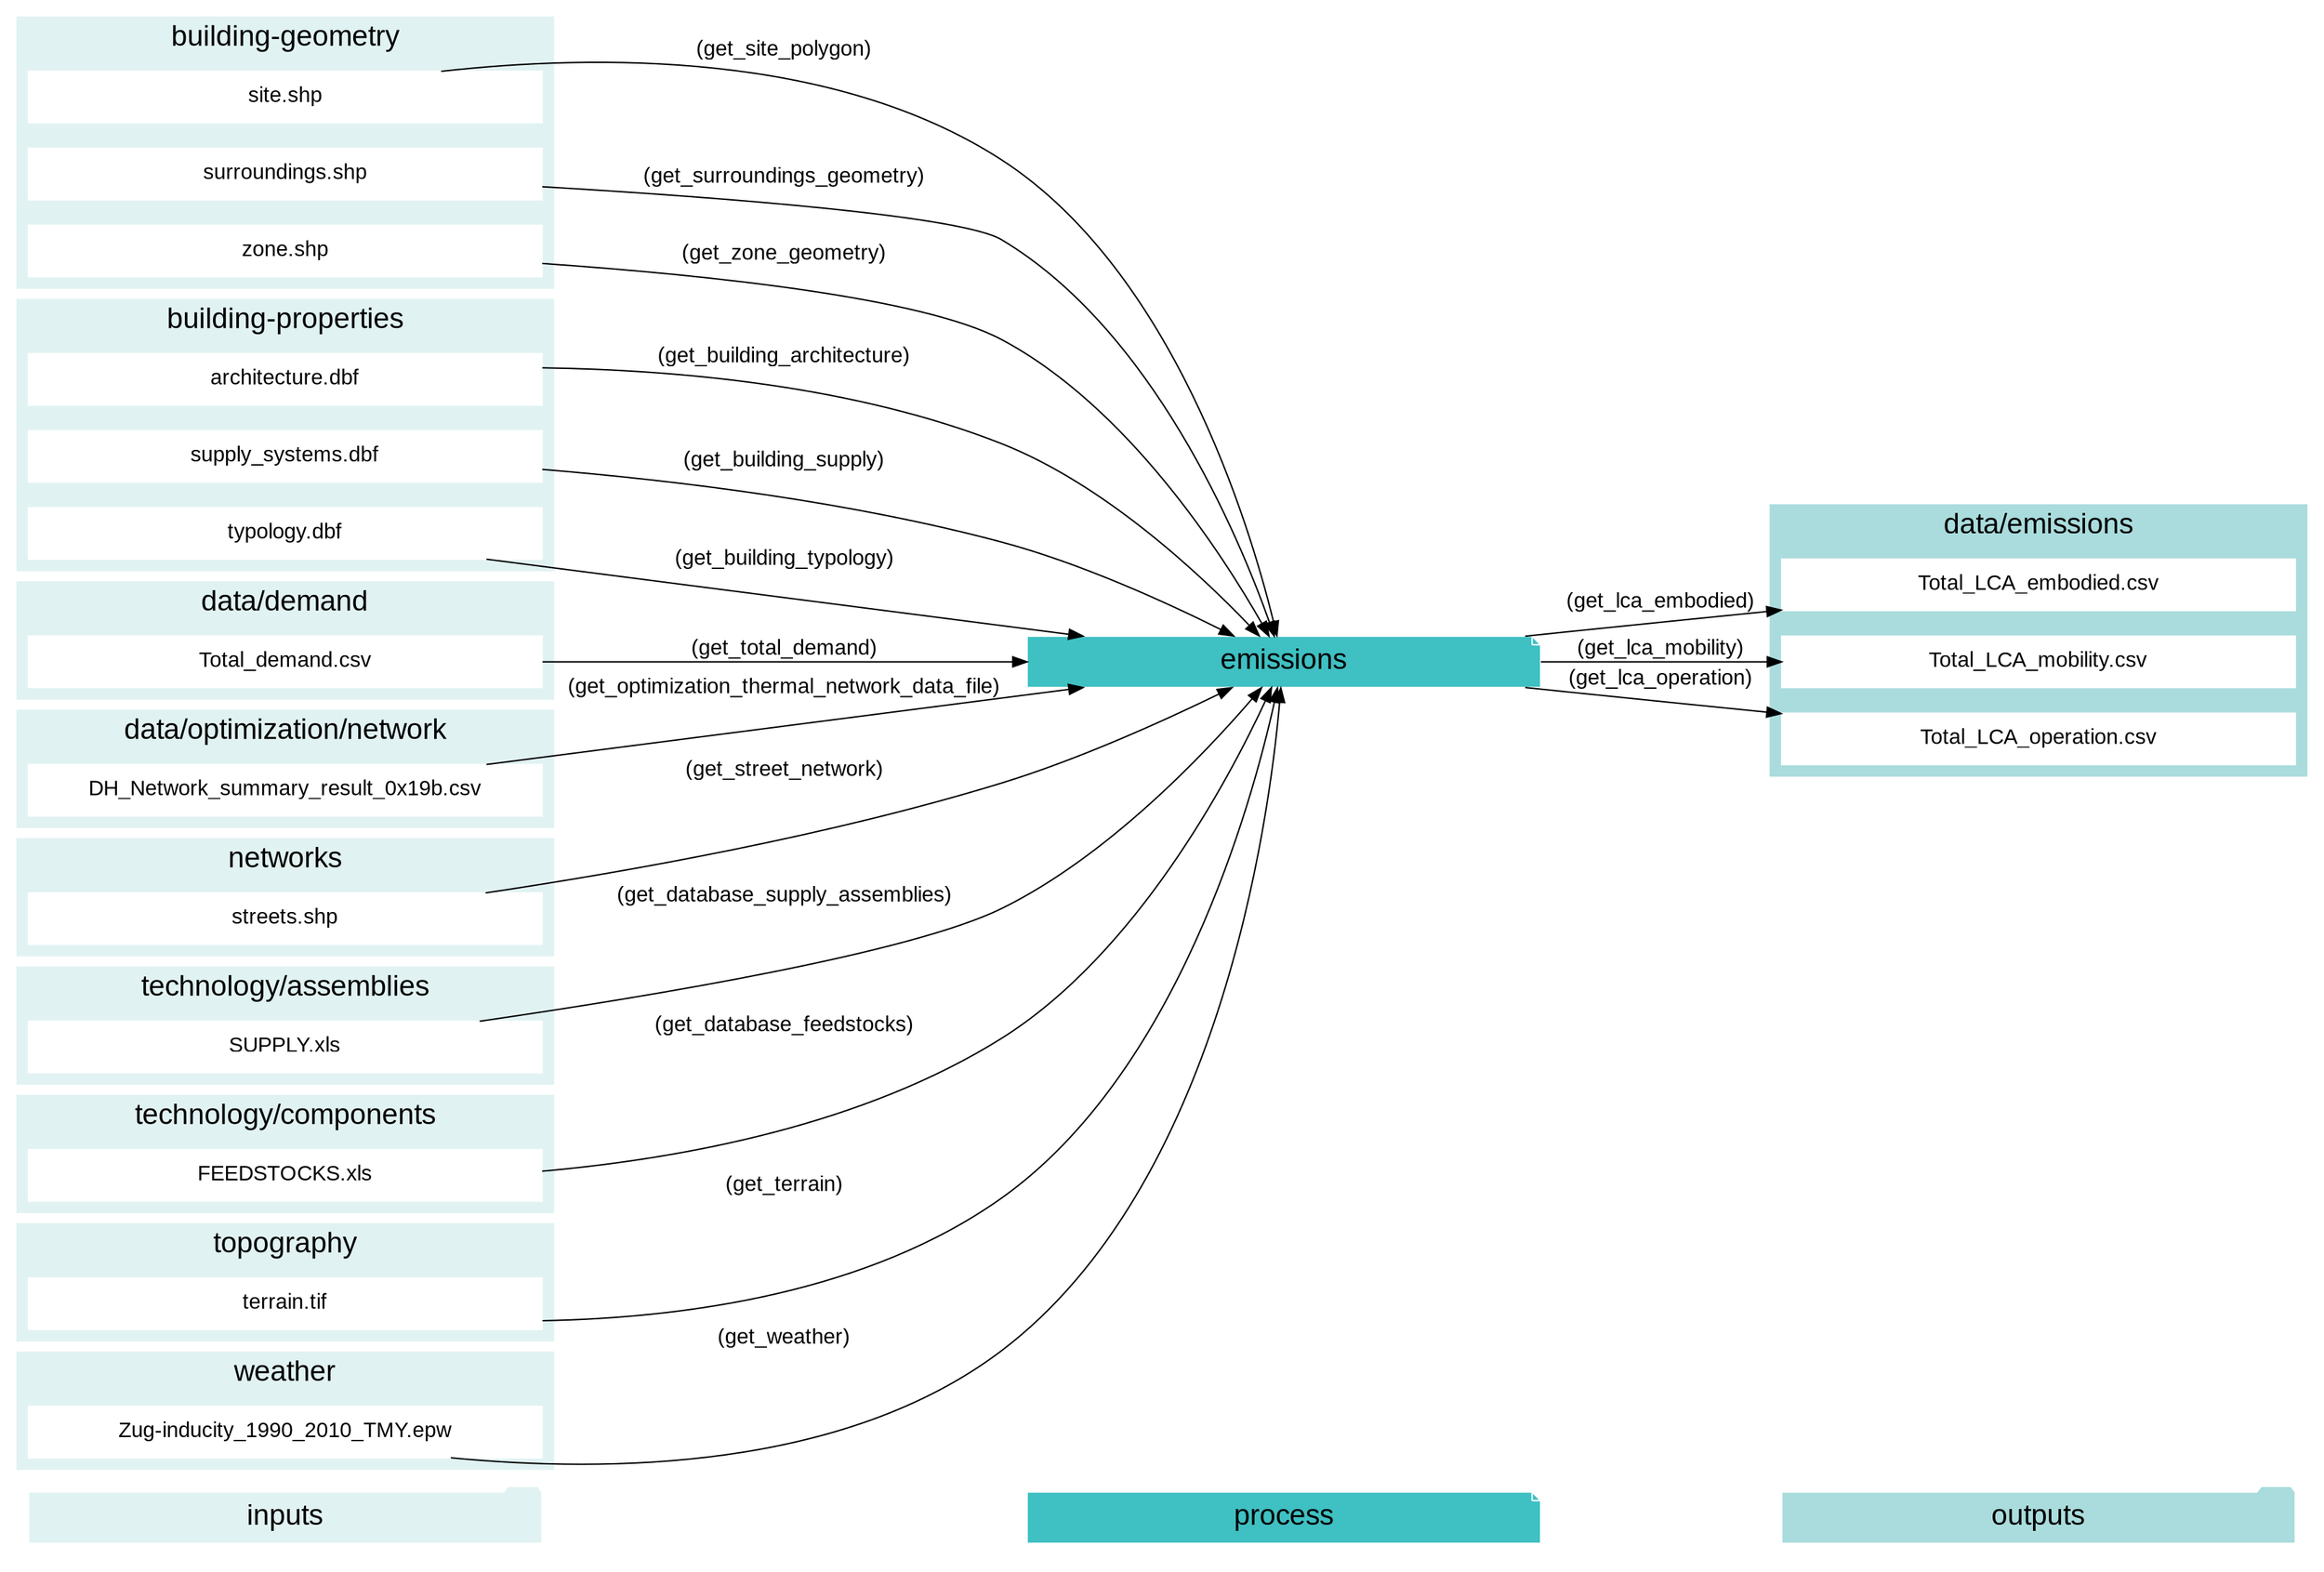 digraph trace_inputlocator {
    rankdir="LR";
    graph [overlap=false, fontname=arial];
    node [shape=box, style=filled, color=white, fontsize=15, fontname=arial, fixedsize=true, width=5];
    edge [fontname=arial, fontsize = 15]
    newrank=true
    subgraph cluster_legend {
    fontsize=25
    style=invis
    "process"[style=filled, fillcolor="#3FC0C2", shape=note, fontsize=20, fontname="arial"]
    "inputs" [style=filled, shape=folder, color=white, fillcolor="#E1F2F2", fontsize=20]
    "outputs"[style=filled, shape=folder, color=white, fillcolor="#aadcdd", fontsize=20]
    "inputs"->"process"[style=invis]
    "process"->"outputs"[style=invis]
    }
    "emissions"[style=filled, color=white, fillcolor="#3FC0C2", shape=note, fontsize=20, fontname=arial];
    subgraph cluster_0_in {
        style = filled;
        color = "#E1F2F2";
        fontsize = 20;
        rank=same;
        label="building-geometry";
        "site.shp"
        "surroundings.shp"
        "zone.shp"
    }
    subgraph cluster_1_in {
        style = filled;
        color = "#E1F2F2";
        fontsize = 20;
        rank=same;
        label="building-properties";
        "architecture.dbf"
        "supply_systems.dbf"
        "typology.dbf"
    }
    subgraph cluster_2_in {
        style = filled;
        color = "#E1F2F2";
        fontsize = 20;
        rank=same;
        label="data/demand";
        "Total_demand.csv"
    }
    subgraph cluster_3_out {
        style = filled;
        color = "#aadcdd";
        fontsize = 20;
        rank=same;
        label="data/emissions";
        "Total_LCA_embodied.csv"
        "Total_LCA_mobility.csv"
        "Total_LCA_operation.csv"
    }
    subgraph cluster_4_in {
        style = filled;
        color = "#E1F2F2";
        fontsize = 20;
        rank=same;
        label="data/optimization/network";
        "DH_Network_summary_result_0x19b.csv"
    }
    subgraph cluster_5_in {
        style = filled;
        color = "#E1F2F2";
        fontsize = 20;
        rank=same;
        label="networks";
        "streets.shp"
    }
    subgraph cluster_6_in {
        style = filled;
        color = "#E1F2F2";
        fontsize = 20;
        rank=same;
        label="technology/assemblies";
        "SUPPLY.xls"
    }
    subgraph cluster_7_in {
        style = filled;
        color = "#E1F2F2";
        fontsize = 20;
        rank=same;
        label="technology/components";
        "FEEDSTOCKS.xls"
    }
    subgraph cluster_8_in {
        style = filled;
        color = "#E1F2F2";
        fontsize = 20;
        rank=same;
        label="topography";
        "terrain.tif"
    }
    subgraph cluster_9_in {
        style = filled;
        color = "#E1F2F2";
        fontsize = 20;
        rank=same;
        label="weather";
        "Zug-inducity_1990_2010_TMY.epw"
    }
    "architecture.dbf" -> "emissions"[label="(get_building_architecture)"]
    "supply_systems.dbf" -> "emissions"[label="(get_building_supply)"]
    "typology.dbf" -> "emissions"[label="(get_building_typology)"]
    "FEEDSTOCKS.xls" -> "emissions"[label="(get_database_feedstocks)"]
    "SUPPLY.xls" -> "emissions"[label="(get_database_supply_assemblies)"]
    "DH_Network_summary_result_0x19b.csv" -> "emissions"[label="(get_optimization_thermal_network_data_file)"]
    "site.shp" -> "emissions"[label="(get_site_polygon)"]
    "streets.shp" -> "emissions"[label="(get_street_network)"]
    "surroundings.shp" -> "emissions"[label="(get_surroundings_geometry)"]
    "terrain.tif" -> "emissions"[label="(get_terrain)"]
    "Total_demand.csv" -> "emissions"[label="(get_total_demand)"]
    "Zug-inducity_1990_2010_TMY.epw" -> "emissions"[label="(get_weather)"]
    "zone.shp" -> "emissions"[label="(get_zone_geometry)"]
    "emissions" -> "Total_LCA_embodied.csv"[label="(get_lca_embodied)"]
    "emissions" -> "Total_LCA_mobility.csv"[label="(get_lca_mobility)"]
    "emissions" -> "Total_LCA_operation.csv"[label="(get_lca_operation)"]
    }